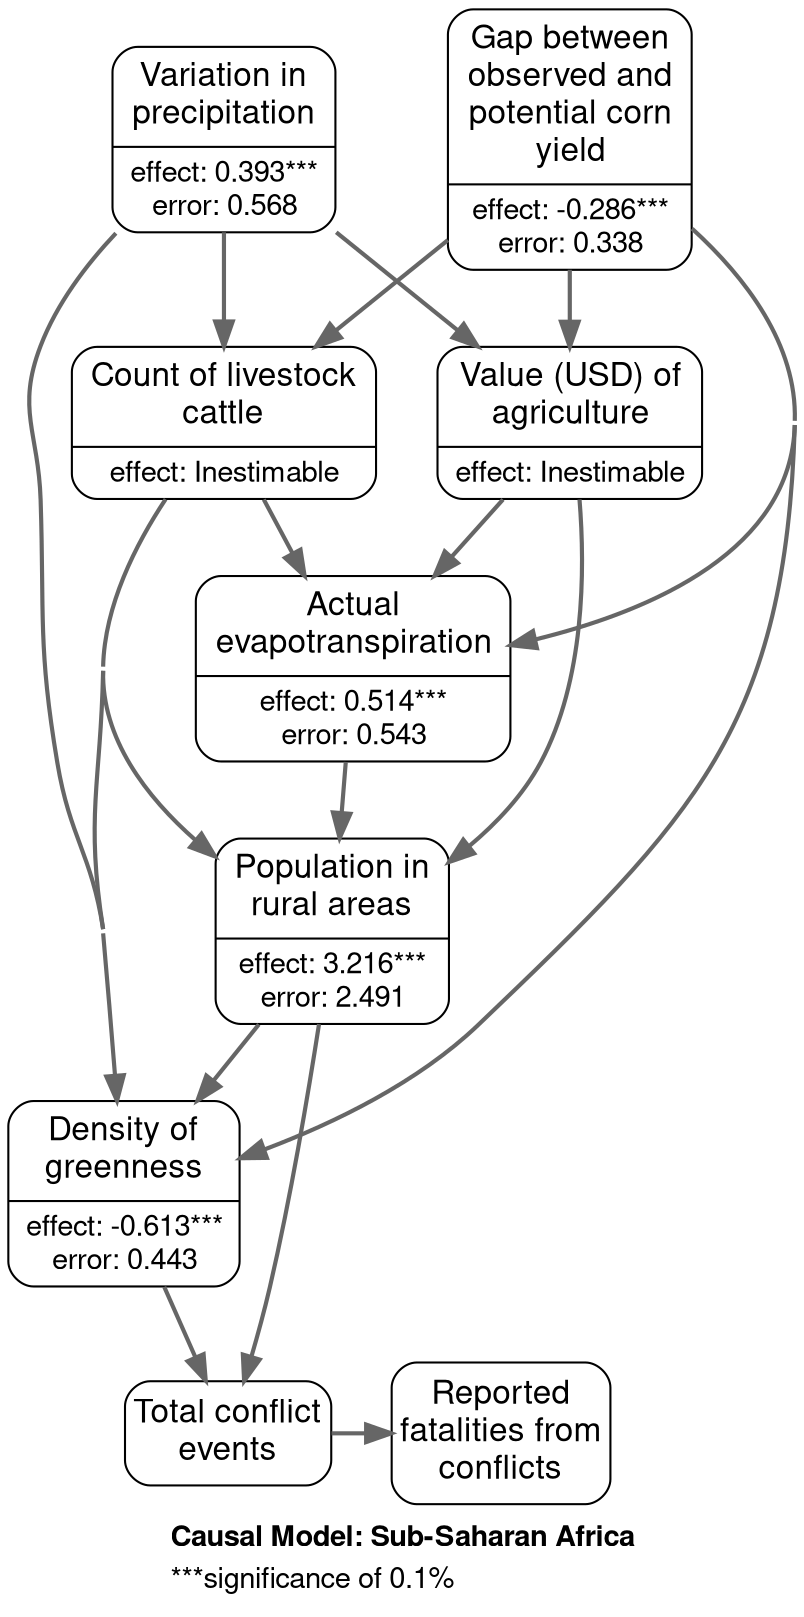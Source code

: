 # generated file for region: sub-saharan_africa by CausalModelRegionGenerator
strict digraph causalModel {
bgcolor = transparent;
fontname="Helvetica, Arial, sans-serif";
label=<<TABLE BORDER="0" CELLBORDER="0" CELLSPACING="0"><TR><TD></TD></TR><TR><TD ALIGN="LEFT"><B>Causal Model: Sub-Saharan Africa</B></TD></TR><TR><TD ALIGN="LEFT">***significance of 0.1%</TD></TR></TABLE>>;
labelloc = b;
nodesep = 0.4;
concentrate = true;
node[shape = Mrecord, fontname = "Helvetica, Arial, sans-serif", margin = "0.10,0.06", penwidth = 1.0];
edge[arrowsize = 1.2 penwidth = 2 color="#666666"];

# nodes
et_actl_m_MAX_m [label = <{<table align="center" border="0" cellspacing="1" cellpadding="1">
<tr><td><font point-size="16">Actual<br/>evapotranspiration<br/></font></td></tr>
</table>
|<table border="0" cellspacing="1" cellpadding="0.5"><tr><td><font point-size="14">effect: 0.514***</font></td></tr>
<tr><td><font point-size="14">error: 0.543</font></td></tr></table>}>, class = rankB];
cattle_number_s [label = <{<table align="center" border="0" cellspacing="1" cellpadding="1">
<tr><td><font point-size="16">Count of livestock<br/>cattle<br/></font></td></tr>
</table>
|<table border="0" cellspacing="1" cellpadding="0.5"><tr><td><font point-size="14">effect: Inestimable</font></td></tr></table>}>, class = rankB];
spi_3_m [label = <{<table align="center" border="0" cellspacing="1" cellpadding="1">
<tr><td><font point-size="16">Variation in<br/>precipitation<br/></font></td></tr>
</table>
|<table border="0" cellspacing="1" cellpadding="0.5"><tr><td><font point-size="14">effect: 0.393***</font></td></tr>
<tr><td><font point-size="14">error: 0.568</font></td></tr></table>}>, class = rankA];
spam_V_agg_t_sum_s [label = <{<table align="center" border="0" cellspacing="1" cellpadding="1">
<tr><td><font point-size="16">Value (USD) of<br/>agriculture<br/></font></td></tr>
</table>
|<table border="0" cellspacing="1" cellpadding="0.5"><tr><td><font point-size="14">effect: Inestimable</font></td></tr></table>}>, class = rankB];
yield_gap_maize_s [label = <{<table align="center" border="0" cellspacing="1" cellpadding="1">
<tr><td><font point-size="16">Gap between<br/>observed and<br/>potential corn<br/>yield<br/></font></td></tr>
</table>
|<table border="0" cellspacing="1" cellpadding="0.5"><tr><td><font point-size="14">effect: -0.286***</font></td></tr>
<tr><td><font point-size="14">error: 0.338</font></td></tr></table>}>, class = rankA];
rurpop_s [label = <{<table align="center" border="0" cellspacing="1" cellpadding="1">
<tr><td><font point-size="16">Population in<br/>rural areas<br/></font></td></tr>
</table>
|<table border="0" cellspacing="1" cellpadding="0.5"><tr><td><font point-size="14">effect: 3.216***</font></td></tr>
<tr><td><font point-size="14">error: 2.491</font></td></tr></table>}>, class = rankB];
ndvi_act_min_m [label = <{<table align="center" border="0" cellspacing="1" cellpadding="1">
<tr><td><font point-size="16">Density of<br/>greenness<br/></font></td></tr>
</table>
|<table border="0" cellspacing="1" cellpadding="0.5"><tr><td><font point-size="14">effect: -0.613***</font></td></tr>
<tr><td><font point-size="14">error: 0.443</font></td></tr></table>}>, class = rankB];
acl_sum_evnt_m [label = "Total conflict
events" class = rankC shape=box style=rounded fontsize="16pt" margin = "0.05,0.10"];
acl_sum_fatl_m [label = "Reported
fatalities from
conflicts" class = rankC shape=box style=rounded fontsize="16pt" margin = "0.05,0.10"];

#ranks
{rank=same; spi_3_m yield_gap_maize_s; }
{rank=same; acl_sum_evnt_m acl_sum_fatl_m; }

# links
et_actl_m_MAX_m -> rurpop_s;
cattle_number_s -> et_actl_m_MAX_m;
cattle_number_s -> rurpop_s;
cattle_number_s -> ndvi_act_min_m;
spi_3_m -> cattle_number_s;
spi_3_m -> spam_V_agg_t_sum_s;
spi_3_m -> ndvi_act_min_m;
spam_V_agg_t_sum_s -> et_actl_m_MAX_m;
spam_V_agg_t_sum_s -> rurpop_s;
yield_gap_maize_s -> et_actl_m_MAX_m;
yield_gap_maize_s -> cattle_number_s;
yield_gap_maize_s -> spam_V_agg_t_sum_s;
yield_gap_maize_s -> ndvi_act_min_m;
rurpop_s -> ndvi_act_min_m;
rurpop_s -> acl_sum_evnt_m;
ndvi_act_min_m -> acl_sum_evnt_m;
acl_sum_evnt_m -> acl_sum_fatl_m;

}
